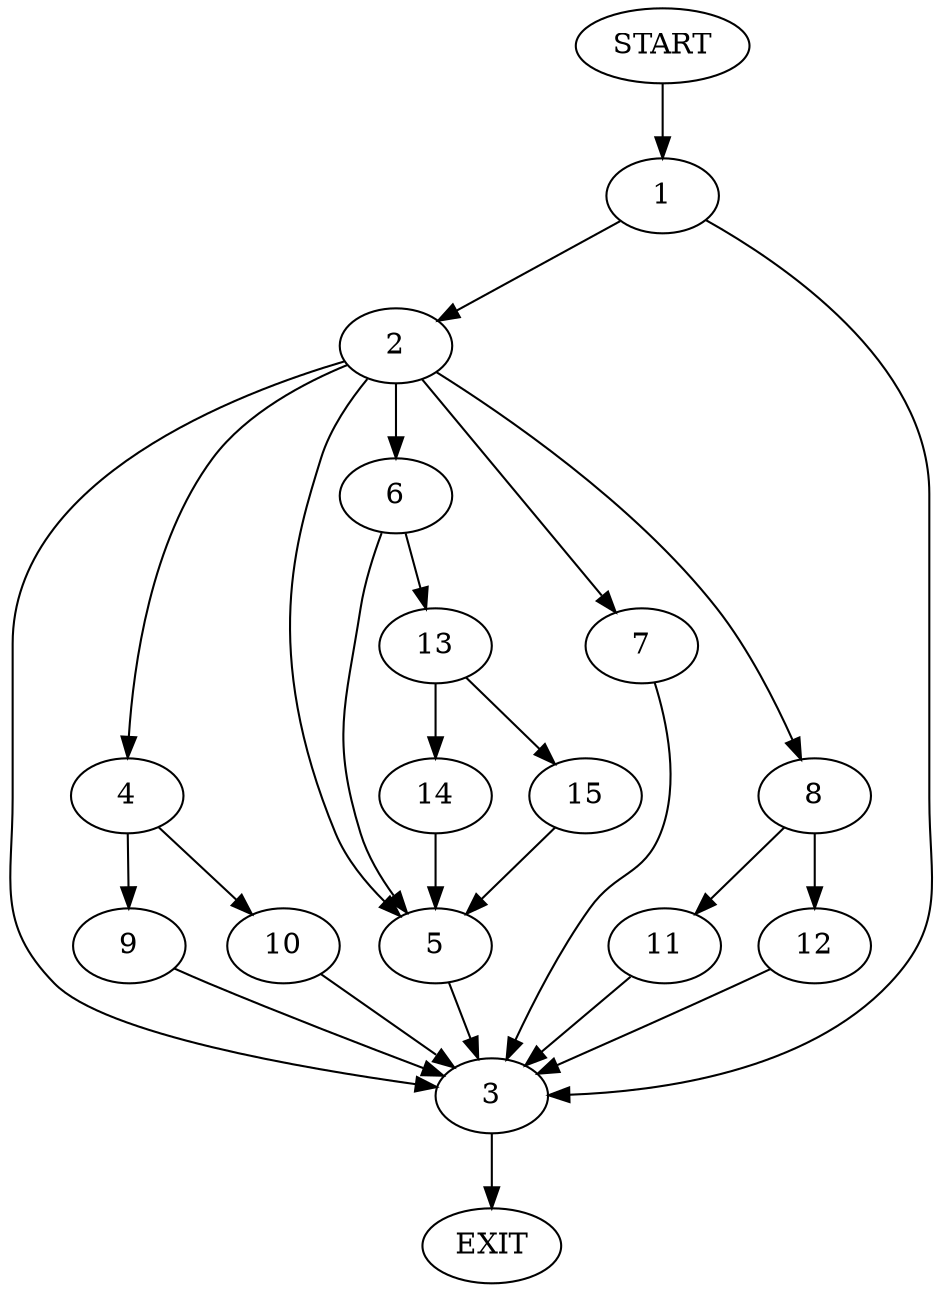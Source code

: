 digraph {
0 [label="START"]
16 [label="EXIT"]
0 -> 1
1 -> 2
1 -> 3
3 -> 16
2 -> 4
2 -> 5
2 -> 6
2 -> 3
2 -> 7
2 -> 8
4 -> 9
4 -> 10
5 -> 3
8 -> 11
8 -> 12
7 -> 3
6 -> 13
6 -> 5
12 -> 3
11 -> 3
9 -> 3
10 -> 3
13 -> 14
13 -> 15
14 -> 5
15 -> 5
}
